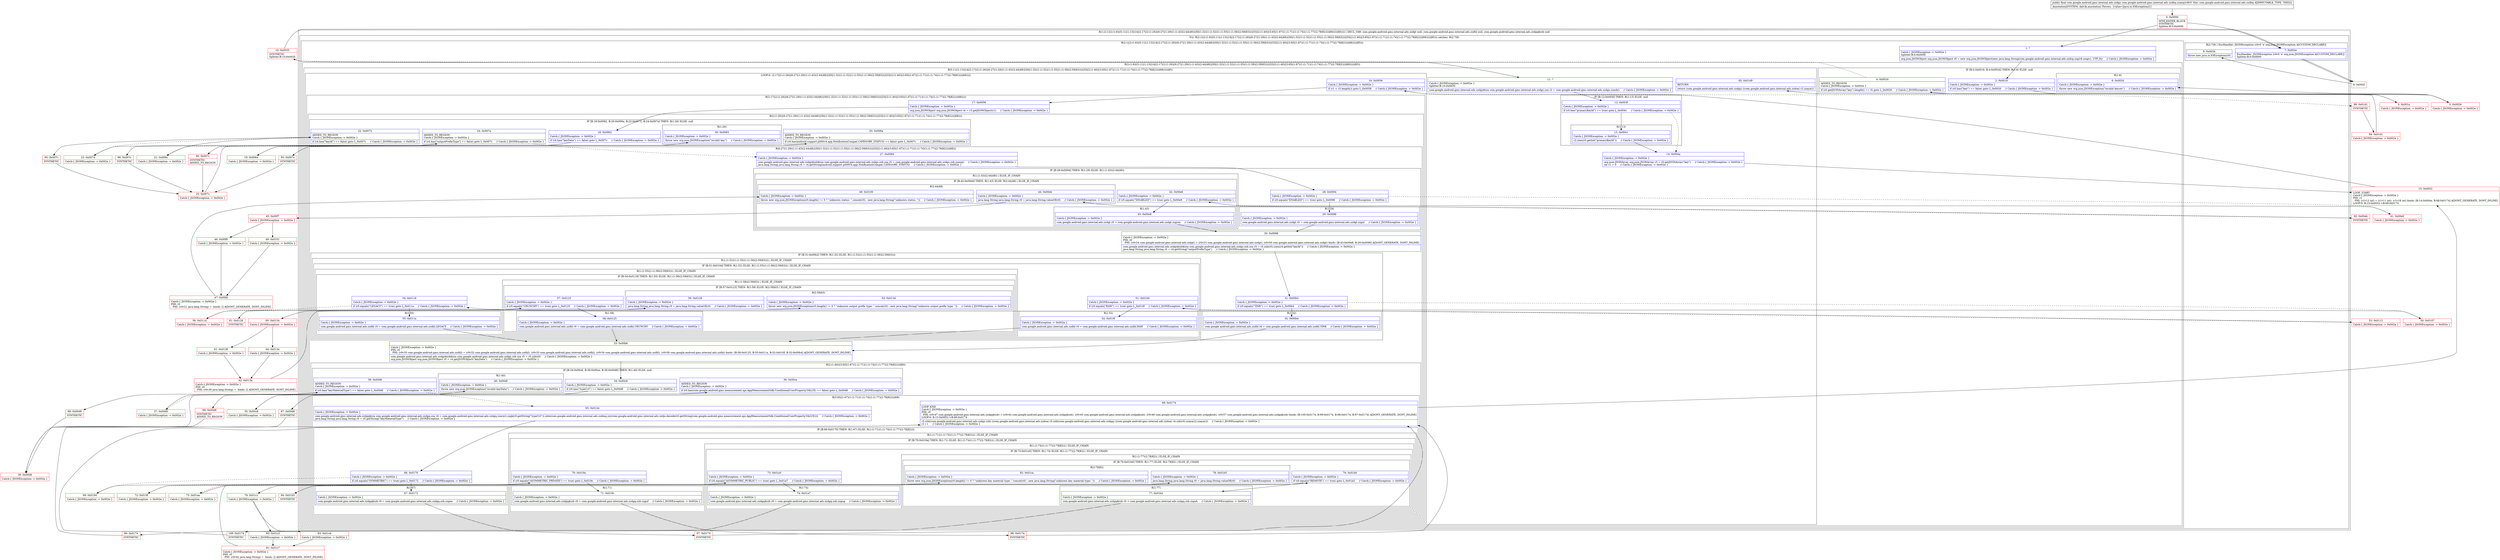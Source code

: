 digraph "CFG forcom.google.android.gms.internal.ads.zzdbq.zzanq()Lcom\/google\/android\/gms\/internal\/ads\/zzdgz;" {
subgraph cluster_Region_1768445970 {
label = "R(1:(2:1|(2:(1:6)|(5:11|(1:13)|14|(2:17|(2:(1:26)|(6:27|(1:29)(1:(1:43)(2:44|48))|30|(1:32)(1:(1:52)(1:(1:55)(1:(1:58)(2:59|63))))|33|(2:(1:40)|(3:65|(1:67)(1:(1:71)(1:(1:74)(1:(1:77)(2:78|82))))|68)))))|85)))) | DECL_VAR: com.google.android.gms.internal.ads.zzdgt null, com.google.android.gms.internal.ads.zzdhl null, com.google.android.gms.internal.ads.zzdgq$zzb null\l";
node [shape=record,color=blue];
subgraph cluster_TryCatchRegion_1602606591 {
label = "Try: R(2:1|(2:(1:6)|(5:11|(1:13)|14|(2:17|(2:(1:26)|(6:27|(1:29)(1:(1:43)(2:44|48))|30|(1:32)(1:(1:52)(1:(1:55)(1:(1:58)(2:59|63))))|33|(2:(1:40)|(3:65|(1:67)(1:(1:71)(1:(1:74)(1:(1:77)(2:78|82))))|68)))))|85))) catches: R(2:7|9)";
node [shape=record,color=blue];
subgraph cluster_Region_1387730476 {
label = "R(2:1|(2:(1:6)|(5:11|(1:13)|14|(2:17|(2:(1:26)|(6:27|(1:29)(1:(1:43)(2:44|48))|30|(1:32)(1:(1:52)(1:(1:55)(1:(1:58)(2:59|63))))|33|(2:(1:40)|(3:65|(1:67)(1:(1:71)(1:(1:74)(1:(1:77)(2:78|82))))|68)))))|85)))";
node [shape=record,color=blue];
Node_1 [shape=record,label="{1\:\ ?|Catch:\{ JSONException \-\> 0x002e \}\lSplitter:B:0:0x0000\l|org.json.JSONObject org.json.JSONObject r0 = new org.json.JSONObject(new java.lang.String(com.google.android.gms.internal.ads.zzdcg.zzg(r8.zzapv), UTF_8))     \/\/ Catch:\{ JSONException \-\> 0x002e \}\l}"];
subgraph cluster_Region_309267702 {
label = "R(2:(1:6)|(5:11|(1:13)|14|(2:17|(2:(1:26)|(6:27|(1:29)(1:(1:43)(2:44|48))|30|(1:32)(1:(1:52)(1:(1:55)(1:(1:58)(2:59|63))))|33|(2:(1:40)|(3:65|(1:67)(1:(1:71)(1:(1:74)(1:(1:77)(2:78|82))))|68)))))|85))";
node [shape=record,color=blue];
subgraph cluster_IfRegion_1866470303 {
label = "IF [B:2:0x0018, B:4:0x0024] THEN: R(1:6) ELSE: null";
node [shape=record,color=blue];
Node_2 [shape=record,label="{2\:\ 0x0018|Catch:\{ JSONException \-\> 0x002e \}\l|if (r0.has(\"key\") == false) goto L_0x0026     \/\/ Catch:\{ JSONException \-\> 0x002e \}\l}"];
Node_4 [shape=record,label="{4\:\ 0x0024|ADDED_TO_REGION\lCatch:\{ JSONException \-\> 0x002e \}\l|if (r0.getJSONArray(\"key\").length() == 0) goto L_0x0026     \/\/ Catch:\{ JSONException \-\> 0x002e \}\l}"];
subgraph cluster_Region_2107351316 {
label = "R(1:6)";
node [shape=record,color=blue];
Node_6 [shape=record,label="{6\:\ 0x002d|Catch:\{ JSONException \-\> 0x002e \}\l|throw new org.json.JSONException(\"invalid keyset\")     \/\/ Catch:\{ JSONException \-\> 0x002e \}\l}"];
}
}
subgraph cluster_Region_228301933 {
label = "R(5:11|(1:13)|14|(2:17|(2:(1:26)|(6:27|(1:29)(1:(1:43)(2:44|48))|30|(1:32)(1:(1:52)(1:(1:55)(1:(1:58)(2:59|63))))|33|(2:(1:40)|(3:65|(1:67)(1:(1:71)(1:(1:74)(1:(1:77)(2:78|82))))|68)))))|85)";
node [shape=record,color=blue];
Node_11 [shape=record,label="{11\:\ ?|Catch:\{ JSONException \-\> 0x002e \}\lSplitter:B:10:0x0035\l|com.google.android.gms.internal.ads.zzdgz$zza com.google.android.gms.internal.ads.zzdgz.zza r2 = com.google.android.gms.internal.ads.zzdgz.zzask()     \/\/ Catch:\{ JSONException \-\> 0x002e \}\l}"];
subgraph cluster_IfRegion_1492735948 {
label = "IF [B:12:0x003f] THEN: R(1:13) ELSE: null";
node [shape=record,color=blue];
Node_12 [shape=record,label="{12\:\ 0x003f|Catch:\{ JSONException \-\> 0x002e \}\l|if (r0.has(\"primaryKeyId\") == true) goto L_0x0041     \/\/ Catch:\{ JSONException \-\> 0x002e \}\l}"];
subgraph cluster_Region_1744298185 {
label = "R(1:13)";
node [shape=record,color=blue];
Node_13 [shape=record,label="{13\:\ 0x0041|Catch:\{ JSONException \-\> 0x002e \}\l|r2.zzes(r0.getInt(\"primaryKeyId\"))     \/\/ Catch:\{ JSONException \-\> 0x002e \}\l}"];
}
}
Node_14 [shape=record,label="{14\:\ 0x004a|Catch:\{ JSONException \-\> 0x002e \}\l|org.json.JSONArray org.json.JSONArray r3 = r0.getJSONArray(\"key\")     \/\/ Catch:\{ JSONException \-\> 0x002e \}\lint r1 = 0     \/\/ Catch:\{ JSONException \-\> 0x002e \}\l}"];
subgraph cluster_LoopRegion_1895679492 {
label = "LOOP:0: (2:17|(2:(1:26)|(6:27|(1:29)(1:(1:43)(2:44|48))|30|(1:32)(1:(1:52)(1:(1:55)(1:(1:58)(2:59|63))))|33|(2:(1:40)|(3:65|(1:67)(1:(1:71)(1:(1:74)(1:(1:77)(2:78|82))))|68)))))";
node [shape=record,color=blue];
Node_16 [shape=record,label="{16\:\ 0x0056|Catch:\{ JSONException \-\> 0x002e \}\l|if (r1 \< r3.length()) goto L_0x0058     \/\/ Catch:\{ JSONException \-\> 0x002e \}\l}"];
subgraph cluster_Region_685015418 {
label = "R(2:17|(2:(1:26)|(6:27|(1:29)(1:(1:43)(2:44|48))|30|(1:32)(1:(1:52)(1:(1:55)(1:(1:58)(2:59|63))))|33|(2:(1:40)|(3:65|(1:67)(1:(1:71)(1:(1:74)(1:(1:77)(2:78|82))))|68)))))";
node [shape=record,color=blue];
Node_17 [shape=record,label="{17\:\ 0x0058|Catch:\{ JSONException \-\> 0x002e \}\l|org.json.JSONObject org.json.JSONObject r4 = r3.getJSONObject(r1)     \/\/ Catch:\{ JSONException \-\> 0x002e \}\l}"];
subgraph cluster_Region_1452854909 {
label = "R(2:(1:26)|(6:27|(1:29)(1:(1:43)(2:44|48))|30|(1:32)(1:(1:52)(1:(1:55)(1:(1:58)(2:59|63))))|33|(2:(1:40)|(3:65|(1:67)(1:(1:71)(1:(1:74)(1:(1:77)(2:78|82))))|68))))";
node [shape=record,color=blue];
subgraph cluster_IfRegion_2038237433 {
label = "IF [B:18:0x0062, B:20:0x006a, B:22:0x0072, B:24:0x007a] THEN: R(1:26) ELSE: null";
node [shape=record,color=blue];
Node_18 [shape=record,label="{18\:\ 0x0062|Catch:\{ JSONException \-\> 0x002e \}\l|if (r4.has(\"keyData\") == false) goto L_0x007c     \/\/ Catch:\{ JSONException \-\> 0x002e \}\l}"];
Node_20 [shape=record,label="{20\:\ 0x006a|ADDED_TO_REGION\lCatch:\{ JSONException \-\> 0x002e \}\l|if (r4.has(android.support.p000v4.app.NotificationCompat.CATEGORY_STATUS) == false) goto L_0x007c     \/\/ Catch:\{ JSONException \-\> 0x002e \}\l}"];
Node_22 [shape=record,label="{22\:\ 0x0072|ADDED_TO_REGION\lCatch:\{ JSONException \-\> 0x002e \}\l|if (r4.has(\"keyId\") == false) goto L_0x007c     \/\/ Catch:\{ JSONException \-\> 0x002e \}\l}"];
Node_24 [shape=record,label="{24\:\ 0x007a|ADDED_TO_REGION\lCatch:\{ JSONException \-\> 0x002e \}\l|if (r4.has(\"outputPrefixType\") == false) goto L_0x007c     \/\/ Catch:\{ JSONException \-\> 0x002e \}\l}"];
subgraph cluster_Region_667145084 {
label = "R(1:26)";
node [shape=record,color=blue];
Node_26 [shape=record,label="{26\:\ 0x0083|Catch:\{ JSONException \-\> 0x002e \}\l|throw new org.json.JSONException(\"invalid key\")     \/\/ Catch:\{ JSONException \-\> 0x002e \}\l}"];
}
}
subgraph cluster_Region_1579618438 {
label = "R(6:27|(1:29)(1:(1:43)(2:44|48))|30|(1:32)(1:(1:52)(1:(1:55)(1:(1:58)(2:59|63))))|33|(2:(1:40)|(3:65|(1:67)(1:(1:71)(1:(1:74)(1:(1:77)(2:78|82))))|68)))";
node [shape=record,color=blue];
Node_27 [shape=record,label="{27\:\ 0x0084|Catch:\{ JSONException \-\> 0x002e \}\l|com.google.android.gms.internal.ads.zzdgz$zzb$zza com.google.android.gms.internal.ads.zzdgz.zzb.zza r5 = com.google.android.gms.internal.ads.zzdgz.zzb.zzasq()     \/\/ Catch:\{ JSONException \-\> 0x002e \}\ljava.lang.String java.lang.String r0 = r4.getString(android.support.p000v4.app.NotificationCompat.CATEGORY_STATUS)     \/\/ Catch:\{ JSONException \-\> 0x002e \}\l}"];
subgraph cluster_IfRegion_1089745056 {
label = "IF [B:28:0x0094] THEN: R(1:29) ELSE: R(1:(1:43)(2:44|48))";
node [shape=record,color=blue];
Node_28 [shape=record,label="{28\:\ 0x0094|Catch:\{ JSONException \-\> 0x002e \}\l|if (r0.equals(\"ENABLED\") == true) goto L_0x0096     \/\/ Catch:\{ JSONException \-\> 0x002e \}\l}"];
subgraph cluster_Region_1524210646 {
label = "R(1:29)";
node [shape=record,color=blue];
Node_29 [shape=record,label="{29\:\ 0x0096|Catch:\{ JSONException \-\> 0x002e \}\l|com.google.android.gms.internal.ads.zzdgt r0 = com.google.android.gms.internal.ads.zzdgt.zzgul     \/\/ Catch:\{ JSONException \-\> 0x002e \}\l}"];
}
subgraph cluster_Region_1294037966 {
label = "R(1:(1:43)(2:44|48)) | ELSE_IF_CHAIN\l";
node [shape=record,color=blue];
subgraph cluster_IfRegion_1286059669 {
label = "IF [B:42:0x00e6] THEN: R(1:43) ELSE: R(2:44|48) | ELSE_IF_CHAIN\l";
node [shape=record,color=blue];
Node_42 [shape=record,label="{42\:\ 0x00e6|Catch:\{ JSONException \-\> 0x002e \}\l|if (r0.equals(\"DISABLED\") == true) goto L_0x00e8     \/\/ Catch:\{ JSONException \-\> 0x002e \}\l}"];
subgraph cluster_Region_994692399 {
label = "R(1:43)";
node [shape=record,color=blue];
Node_43 [shape=record,label="{43\:\ 0x00e8|Catch:\{ JSONException \-\> 0x002e \}\l|com.google.android.gms.internal.ads.zzdgt r0 = com.google.android.gms.internal.ads.zzdgt.zzgum     \/\/ Catch:\{ JSONException \-\> 0x002e \}\l}"];
}
subgraph cluster_Region_1569477944 {
label = "R(2:44|48)";
node [shape=record,color=blue];
Node_44 [shape=record,label="{44\:\ 0x00eb|Catch:\{ JSONException \-\> 0x002e \}\l|java.lang.String java.lang.String r0 = java.lang.String.valueOf(r0)     \/\/ Catch:\{ JSONException \-\> 0x002e \}\l}"];
Node_48 [shape=record,label="{48\:\ 0x0100|Catch:\{ JSONException \-\> 0x002e \}\l|throw new org.json.JSONException(r0.length() != 0 ? \"unknown status: \".concat(r0) : new java.lang.String(\"unknown status: \"))     \/\/ Catch:\{ JSONException \-\> 0x002e \}\l}"];
}
}
}
}
Node_30 [shape=record,label="{30\:\ 0x0098|Catch:\{ JSONException \-\> 0x002e \}\lPHI: r0 \l  PHI: (r0v24 com.google.android.gms.internal.ads.zzdgt) = (r0v23 com.google.android.gms.internal.ads.zzdgt), (r0v59 com.google.android.gms.internal.ads.zzdgt) binds: [B:43:0x00e8, B:29:0x0096] A[DONT_GENERATE, DONT_INLINE]\l|com.google.android.gms.internal.ads.zzdgz$zzb$zza com.google.android.gms.internal.ads.zzdgz.zzb.zza r5 = r5.zzb(r0).zzeu(r4.getInt(\"keyId\"))     \/\/ Catch:\{ JSONException \-\> 0x002e \}\ljava.lang.String java.lang.String r0 = r4.getString(\"outputPrefixType\")     \/\/ Catch:\{ JSONException \-\> 0x002e \}\l}"];
subgraph cluster_IfRegion_725327110 {
label = "IF [B:31:0x00b2] THEN: R(1:32) ELSE: R(1:(1:52)(1:(1:55)(1:(1:58)(2:59|63))))";
node [shape=record,color=blue];
Node_31 [shape=record,label="{31\:\ 0x00b2|Catch:\{ JSONException \-\> 0x002e \}\l|if (r0.equals(\"TINK\") == true) goto L_0x00b4     \/\/ Catch:\{ JSONException \-\> 0x002e \}\l}"];
subgraph cluster_Region_218596343 {
label = "R(1:32)";
node [shape=record,color=blue];
Node_32 [shape=record,label="{32\:\ 0x00b4|Catch:\{ JSONException \-\> 0x002e \}\l|com.google.android.gms.internal.ads.zzdhl r0 = com.google.android.gms.internal.ads.zzdhl.TINK     \/\/ Catch:\{ JSONException \-\> 0x002e \}\l}"];
}
subgraph cluster_Region_1829955711 {
label = "R(1:(1:52)(1:(1:55)(1:(1:58)(2:59|63)))) | ELSE_IF_CHAIN\l";
node [shape=record,color=blue];
subgraph cluster_IfRegion_346110156 {
label = "IF [B:51:0x010d] THEN: R(1:52) ELSE: R(1:(1:55)(1:(1:58)(2:59|63))) | ELSE_IF_CHAIN\l";
node [shape=record,color=blue];
Node_51 [shape=record,label="{51\:\ 0x010d|Catch:\{ JSONException \-\> 0x002e \}\l|if (r0.equals(\"RAW\") == true) goto L_0x010f     \/\/ Catch:\{ JSONException \-\> 0x002e \}\l}"];
subgraph cluster_Region_36923176 {
label = "R(1:52)";
node [shape=record,color=blue];
Node_52 [shape=record,label="{52\:\ 0x010f|Catch:\{ JSONException \-\> 0x002e \}\l|com.google.android.gms.internal.ads.zzdhl r0 = com.google.android.gms.internal.ads.zzdhl.RAW     \/\/ Catch:\{ JSONException \-\> 0x002e \}\l}"];
}
subgraph cluster_Region_2112436358 {
label = "R(1:(1:55)(1:(1:58)(2:59|63))) | ELSE_IF_CHAIN\l";
node [shape=record,color=blue];
subgraph cluster_IfRegion_1635037122 {
label = "IF [B:54:0x0118] THEN: R(1:55) ELSE: R(1:(1:58)(2:59|63)) | ELSE_IF_CHAIN\l";
node [shape=record,color=blue];
Node_54 [shape=record,label="{54\:\ 0x0118|Catch:\{ JSONException \-\> 0x002e \}\l|if (r0.equals(\"LEGACY\") == true) goto L_0x011a     \/\/ Catch:\{ JSONException \-\> 0x002e \}\l}"];
subgraph cluster_Region_1500866048 {
label = "R(1:55)";
node [shape=record,color=blue];
Node_55 [shape=record,label="{55\:\ 0x011a|Catch:\{ JSONException \-\> 0x002e \}\l|com.google.android.gms.internal.ads.zzdhl r0 = com.google.android.gms.internal.ads.zzdhl.LEGACY     \/\/ Catch:\{ JSONException \-\> 0x002e \}\l}"];
}
subgraph cluster_Region_1141394548 {
label = "R(1:(1:58)(2:59|63)) | ELSE_IF_CHAIN\l";
node [shape=record,color=blue];
subgraph cluster_IfRegion_2011537169 {
label = "IF [B:57:0x0123] THEN: R(1:58) ELSE: R(2:59|63) | ELSE_IF_CHAIN\l";
node [shape=record,color=blue];
Node_57 [shape=record,label="{57\:\ 0x0123|Catch:\{ JSONException \-\> 0x002e \}\l|if (r0.equals(\"CRUNCHY\") == true) goto L_0x0125     \/\/ Catch:\{ JSONException \-\> 0x002e \}\l}"];
subgraph cluster_Region_490459354 {
label = "R(1:58)";
node [shape=record,color=blue];
Node_58 [shape=record,label="{58\:\ 0x0125|Catch:\{ JSONException \-\> 0x002e \}\l|com.google.android.gms.internal.ads.zzdhl r0 = com.google.android.gms.internal.ads.zzdhl.CRUNCHY     \/\/ Catch:\{ JSONException \-\> 0x002e \}\l}"];
}
subgraph cluster_Region_4321094 {
label = "R(2:59|63)";
node [shape=record,color=blue];
Node_59 [shape=record,label="{59\:\ 0x0128|Catch:\{ JSONException \-\> 0x002e \}\l|java.lang.String java.lang.String r0 = java.lang.String.valueOf(r0)     \/\/ Catch:\{ JSONException \-\> 0x002e \}\l}"];
Node_63 [shape=record,label="{63\:\ 0x013d|Catch:\{ JSONException \-\> 0x002e \}\l|throw new org.json.JSONException(r0.length() != 0 ? \"unknown output prefix type: \".concat(r0) : new java.lang.String(\"unknown output prefix type: \"))     \/\/ Catch:\{ JSONException \-\> 0x002e \}\l}"];
}
}
}
}
}
}
}
}
Node_33 [shape=record,label="{33\:\ 0x00b6|Catch:\{ JSONException \-\> 0x002e \}\lPHI: r0 \l  PHI: (r0v35 com.google.android.gms.internal.ads.zzdhl) = (r0v32 com.google.android.gms.internal.ads.zzdhl), (r0v33 com.google.android.gms.internal.ads.zzdhl), (r0v34 com.google.android.gms.internal.ads.zzdhl), (r0v58 com.google.android.gms.internal.ads.zzdhl) binds: [B:58:0x0125, B:55:0x011a, B:52:0x010f, B:32:0x00b4] A[DONT_GENERATE, DONT_INLINE]\l|com.google.android.gms.internal.ads.zzdgz$zzb$zza com.google.android.gms.internal.ads.zzdgz.zzb.zza r5 = r5.zzb(r0)     \/\/ Catch:\{ JSONException \-\> 0x002e \}\lorg.json.JSONObject org.json.JSONObject r0 = r4.getJSONObject(\"keyData\")     \/\/ Catch:\{ JSONException \-\> 0x002e \}\l}"];
subgraph cluster_Region_49412152 {
label = "R(2:(1:40)|(3:65|(1:67)(1:(1:71)(1:(1:74)(1:(1:77)(2:78|82))))|68))";
node [shape=record,color=blue];
subgraph cluster_IfRegion_1316568973 {
label = "IF [B:34:0x00c6, B:36:0x00ce, B:38:0x00d6] THEN: R(1:40) ELSE: null";
node [shape=record,color=blue];
Node_34 [shape=record,label="{34\:\ 0x00c6|Catch:\{ JSONException \-\> 0x002e \}\l|if (r0.has(\"typeUrl\") == false) goto L_0x00d8     \/\/ Catch:\{ JSONException \-\> 0x002e \}\l}"];
Node_36 [shape=record,label="{36\:\ 0x00ce|ADDED_TO_REGION\lCatch:\{ JSONException \-\> 0x002e \}\l|if (r0.has(com.google.android.gms.measurement.api.AppMeasurementSdk.ConditionalUserProperty.VALUE) == false) goto L_0x00d8     \/\/ Catch:\{ JSONException \-\> 0x002e \}\l}"];
Node_38 [shape=record,label="{38\:\ 0x00d6|ADDED_TO_REGION\lCatch:\{ JSONException \-\> 0x002e \}\l|if (r0.has(\"keyMaterialType\") == false) goto L_0x00d8     \/\/ Catch:\{ JSONException \-\> 0x002e \}\l}"];
subgraph cluster_Region_2027600137 {
label = "R(1:40)";
node [shape=record,color=blue];
Node_40 [shape=record,label="{40\:\ 0x00df|Catch:\{ JSONException \-\> 0x002e \}\l|throw new org.json.JSONException(\"invalid keyData\")     \/\/ Catch:\{ JSONException \-\> 0x002e \}\l}"];
}
}
subgraph cluster_Region_1655220906 {
label = "R(3:65|(1:67)(1:(1:71)(1:(1:74)(1:(1:77)(2:78|82))))|68)";
node [shape=record,color=blue];
Node_65 [shape=record,label="{65\:\ 0x0144|Catch:\{ JSONException \-\> 0x002e \}\l|com.google.android.gms.internal.ads.zzdgq$zza com.google.android.gms.internal.ads.zzdgq.zza r4 = com.google.android.gms.internal.ads.zzdgq.zzarw().zzgk(r0.getString(\"typeUrl\")).zzbo(com.google.android.gms.internal.ads.zzdmq.zzz(com.google.android.gms.internal.ads.zzdjo.decode(r0.getString(com.google.android.gms.measurement.api.AppMeasurementSdk.ConditionalUserProperty.VALUE))))     \/\/ Catch:\{ JSONException \-\> 0x002e \}\ljava.lang.String java.lang.String r0 = r0.getString(\"keyMaterialType\")     \/\/ Catch:\{ JSONException \-\> 0x002e \}\l}"];
subgraph cluster_IfRegion_1020134692 {
label = "IF [B:66:0x0170] THEN: R(1:67) ELSE: R(1:(1:71)(1:(1:74)(1:(1:77)(2:78|82))))";
node [shape=record,color=blue];
Node_66 [shape=record,label="{66\:\ 0x0170|Catch:\{ JSONException \-\> 0x002e \}\l|if (r0.equals(\"SYMMETRIC\") == true) goto L_0x0172     \/\/ Catch:\{ JSONException \-\> 0x002e \}\l}"];
subgraph cluster_Region_898472174 {
label = "R(1:67)";
node [shape=record,color=blue];
Node_67 [shape=record,label="{67\:\ 0x0172|Catch:\{ JSONException \-\> 0x002e \}\l|com.google.android.gms.internal.ads.zzdgq$zzb r0 = com.google.android.gms.internal.ads.zzdgq.zzb.zzgue     \/\/ Catch:\{ JSONException \-\> 0x002e \}\l}"];
}
subgraph cluster_Region_1279497116 {
label = "R(1:(1:71)(1:(1:74)(1:(1:77)(2:78|82)))) | ELSE_IF_CHAIN\l";
node [shape=record,color=blue];
subgraph cluster_IfRegion_626864050 {
label = "IF [B:70:0x019a] THEN: R(1:71) ELSE: R(1:(1:74)(1:(1:77)(2:78|82))) | ELSE_IF_CHAIN\l";
node [shape=record,color=blue];
Node_70 [shape=record,label="{70\:\ 0x019a|Catch:\{ JSONException \-\> 0x002e \}\l|if (r0.equals(\"ASYMMETRIC_PRIVATE\") == true) goto L_0x019c     \/\/ Catch:\{ JSONException \-\> 0x002e \}\l}"];
subgraph cluster_Region_44067516 {
label = "R(1:71)";
node [shape=record,color=blue];
Node_71 [shape=record,label="{71\:\ 0x019c|Catch:\{ JSONException \-\> 0x002e \}\l|com.google.android.gms.internal.ads.zzdgq$zzb r0 = com.google.android.gms.internal.ads.zzdgq.zzb.zzguf     \/\/ Catch:\{ JSONException \-\> 0x002e \}\l}"];
}
subgraph cluster_Region_1244532108 {
label = "R(1:(1:74)(1:(1:77)(2:78|82))) | ELSE_IF_CHAIN\l";
node [shape=record,color=blue];
subgraph cluster_IfRegion_343152853 {
label = "IF [B:73:0x01a5] THEN: R(1:74) ELSE: R(1:(1:77)(2:78|82)) | ELSE_IF_CHAIN\l";
node [shape=record,color=blue];
Node_73 [shape=record,label="{73\:\ 0x01a5|Catch:\{ JSONException \-\> 0x002e \}\l|if (r0.equals(\"ASYMMETRIC_PUBLIC\") == true) goto L_0x01a7     \/\/ Catch:\{ JSONException \-\> 0x002e \}\l}"];
subgraph cluster_Region_666344475 {
label = "R(1:74)";
node [shape=record,color=blue];
Node_74 [shape=record,label="{74\:\ 0x01a7|Catch:\{ JSONException \-\> 0x002e \}\l|com.google.android.gms.internal.ads.zzdgq$zzb r0 = com.google.android.gms.internal.ads.zzdgq.zzb.zzgug     \/\/ Catch:\{ JSONException \-\> 0x002e \}\l}"];
}
subgraph cluster_Region_1200823497 {
label = "R(1:(1:77)(2:78|82)) | ELSE_IF_CHAIN\l";
node [shape=record,color=blue];
subgraph cluster_IfRegion_334944385 {
label = "IF [B:76:0x01b0] THEN: R(1:77) ELSE: R(2:78|82) | ELSE_IF_CHAIN\l";
node [shape=record,color=blue];
Node_76 [shape=record,label="{76\:\ 0x01b0|Catch:\{ JSONException \-\> 0x002e \}\l|if (r0.equals(\"REMOTE\") == true) goto L_0x01b2     \/\/ Catch:\{ JSONException \-\> 0x002e \}\l}"];
subgraph cluster_Region_322014232 {
label = "R(1:77)";
node [shape=record,color=blue];
Node_77 [shape=record,label="{77\:\ 0x01b2|Catch:\{ JSONException \-\> 0x002e \}\l|com.google.android.gms.internal.ads.zzdgq$zzb r0 = com.google.android.gms.internal.ads.zzdgq.zzb.zzguh     \/\/ Catch:\{ JSONException \-\> 0x002e \}\l}"];
}
subgraph cluster_Region_1599932670 {
label = "R(2:78|82)";
node [shape=record,color=blue];
Node_78 [shape=record,label="{78\:\ 0x01b5|Catch:\{ JSONException \-\> 0x002e \}\l|java.lang.String java.lang.String r0 = java.lang.String.valueOf(r0)     \/\/ Catch:\{ JSONException \-\> 0x002e \}\l}"];
Node_82 [shape=record,label="{82\:\ 0x01ca|Catch:\{ JSONException \-\> 0x002e \}\l|throw new org.json.JSONException(r0.length() != 0 ? \"unknown key material type: \".concat(r0) : new java.lang.String(\"unknown key material type: \"))     \/\/ Catch:\{ JSONException \-\> 0x002e \}\l}"];
}
}
}
}
}
}
}
}
Node_68 [shape=record,label="{68\:\ 0x0174|LOOP_END\lCatch:\{ JSONException \-\> 0x002e \}\lPHI: r0 \l  PHI: (r0v47 com.google.android.gms.internal.ads.zzdgq$zzb) = (r0v44 com.google.android.gms.internal.ads.zzdgq$zzb), (r0v45 com.google.android.gms.internal.ads.zzdgq$zzb), (r0v46 com.google.android.gms.internal.ads.zzdgq$zzb), (r0v57 com.google.android.gms.internal.ads.zzdgq$zzb) binds: [B:100:0x0174, B:99:0x0174, B:98:0x0174, B:97:0x0174] A[DONT_GENERATE, DONT_INLINE]\lLOOP:0: B:15:0x0052\-\>B:68:0x0174\l|r2.zzb((com.google.android.gms.internal.ads.zzdgz.zzb) ((com.google.android.gms.internal.ads.zzdoa) r5.zzb((com.google.android.gms.internal.ads.zzdgq) ((com.google.android.gms.internal.ads.zzdoa) r4.zzb(r0).zzaya())).zzaya()))     \/\/ Catch:\{ JSONException \-\> 0x002e \}\lr1++     \/\/ Catch:\{ JSONException \-\> 0x002e \}\l}"];
}
}
}
}
}
}
Node_85 [shape=record,label="{85\:\ 0x01d9|RETURN\l|return (com.google.android.gms.internal.ads.zzdgz) ((com.google.android.gms.internal.ads.zzdoa) r2.zzaya())\l}"];
}
}
}
subgraph cluster_Region_1781331907 {
label = "R(2:7|9) | ExcHandler: JSONException (r0v0 'e' org.json.JSONException A[CUSTOM_DECLARE])\l";
node [shape=record,color=blue];
Node_7 [shape=record,label="{7\:\ 0x002e|ExcHandler: JSONException (r0v0 'e' org.json.JSONException A[CUSTOM_DECLARE])\lSplitter:B:0:0x0000\l}"];
Node_9 [shape=record,label="{9\:\ 0x0034|throw new java.io.IOException(r0)\l}"];
}
}
}
subgraph cluster_Region_1781331907 {
label = "R(2:7|9) | ExcHandler: JSONException (r0v0 'e' org.json.JSONException A[CUSTOM_DECLARE])\l";
node [shape=record,color=blue];
Node_7 [shape=record,label="{7\:\ 0x002e|ExcHandler: JSONException (r0v0 'e' org.json.JSONException A[CUSTOM_DECLARE])\lSplitter:B:0:0x0000\l}"];
Node_9 [shape=record,label="{9\:\ 0x0034|throw new java.io.IOException(r0)\l}"];
}
Node_0 [shape=record,color=red,label="{0\:\ 0x0000|MTH_ENTER_BLOCK\lSYNTHETIC\lSplitter:B:0:0x0000\l}"];
Node_3 [shape=record,color=red,label="{3\:\ 0x001a|Catch:\{ JSONException \-\> 0x002e \}\l}"];
Node_5 [shape=record,color=red,label="{5\:\ 0x0026|Catch:\{ JSONException \-\> 0x002e \}\l}"];
Node_8 [shape=record,color=red,label="{8\:\ 0x002f}"];
Node_10 [shape=record,color=red,label="{10\:\ 0x0035|SYNTHETIC\lSplitter:B:10:0x0035\l}"];
Node_15 [shape=record,color=red,label="{15\:\ 0x0052|LOOP_START\lCatch:\{ JSONException \-\> 0x002e \}\lPHI: r1 \l  PHI: (r1v12 int) = (r1v11 int), (r1v18 int) binds: [B:14:0x004a, B:68:0x0174] A[DONT_GENERATE, DONT_INLINE]\lLOOP:0: B:15:0x0052\-\>B:68:0x0174\l}"];
Node_19 [shape=record,color=red,label="{19\:\ 0x0064|Catch:\{ JSONException \-\> 0x002e \}\l}"];
Node_21 [shape=record,color=red,label="{21\:\ 0x006c|Catch:\{ JSONException \-\> 0x002e \}\l}"];
Node_23 [shape=record,color=red,label="{23\:\ 0x0074|Catch:\{ JSONException \-\> 0x002e \}\l}"];
Node_25 [shape=record,color=red,label="{25\:\ 0x007c|Catch:\{ JSONException \-\> 0x002e \}\l}"];
Node_35 [shape=record,color=red,label="{35\:\ 0x00c8|Catch:\{ JSONException \-\> 0x002e \}\l}"];
Node_37 [shape=record,color=red,label="{37\:\ 0x00d0|Catch:\{ JSONException \-\> 0x002e \}\l}"];
Node_39 [shape=record,color=red,label="{39\:\ 0x00d8|Catch:\{ JSONException \-\> 0x002e \}\l}"];
Node_41 [shape=record,color=red,label="{41\:\ 0x00e0|Catch:\{ JSONException \-\> 0x002e \}\l}"];
Node_45 [shape=record,color=red,label="{45\:\ 0x00f7|Catch:\{ JSONException \-\> 0x002e \}\l}"];
Node_46 [shape=record,color=red,label="{46\:\ 0x00f9|Catch:\{ JSONException \-\> 0x002e \}\l}"];
Node_47 [shape=record,color=red,label="{47\:\ 0x00fd|Catch:\{ JSONException \-\> 0x002e \}\lPHI: r0 \l  PHI: (r0v21 java.lang.String) =  binds: [] A[DONT_GENERATE, DONT_INLINE]\l}"];
Node_49 [shape=record,color=red,label="{49\:\ 0x0101|Catch:\{ JSONException \-\> 0x002e \}\l}"];
Node_50 [shape=record,color=red,label="{50\:\ 0x0107|Catch:\{ JSONException \-\> 0x002e \}\l}"];
Node_53 [shape=record,color=red,label="{53\:\ 0x0112|Catch:\{ JSONException \-\> 0x002e \}\l}"];
Node_56 [shape=record,color=red,label="{56\:\ 0x011d|Catch:\{ JSONException \-\> 0x002e \}\l}"];
Node_60 [shape=record,color=red,label="{60\:\ 0x0134|Catch:\{ JSONException \-\> 0x002e \}\l}"];
Node_61 [shape=record,color=red,label="{61\:\ 0x0136|Catch:\{ JSONException \-\> 0x002e \}\l}"];
Node_62 [shape=record,color=red,label="{62\:\ 0x013a|Catch:\{ JSONException \-\> 0x002e \}\lPHI: r0 \l  PHI: (r0v30 java.lang.String) =  binds: [] A[DONT_GENERATE, DONT_INLINE]\l}"];
Node_64 [shape=record,color=red,label="{64\:\ 0x013e|Catch:\{ JSONException \-\> 0x002e \}\l}"];
Node_69 [shape=record,color=red,label="{69\:\ 0x0194|Catch:\{ JSONException \-\> 0x002e \}\l}"];
Node_72 [shape=record,color=red,label="{72\:\ 0x019f|Catch:\{ JSONException \-\> 0x002e \}\l}"];
Node_75 [shape=record,color=red,label="{75\:\ 0x01aa|Catch:\{ JSONException \-\> 0x002e \}\l}"];
Node_79 [shape=record,color=red,label="{79\:\ 0x01c1|Catch:\{ JSONException \-\> 0x002e \}\l}"];
Node_80 [shape=record,color=red,label="{80\:\ 0x01c3|Catch:\{ JSONException \-\> 0x002e \}\l}"];
Node_81 [shape=record,color=red,label="{81\:\ 0x01c7|Catch:\{ JSONException \-\> 0x002e \}\lPHI: r0 \l  PHI: (r0v42 java.lang.String) =  binds: [] A[DONT_GENERATE, DONT_INLINE]\l}"];
Node_83 [shape=record,color=red,label="{83\:\ 0x01cb|Catch:\{ JSONException \-\> 0x002e \}\l}"];
Node_84 [shape=record,color=red,label="{84\:\ 0x01d1|Catch:\{ JSONException \-\> 0x002e \}\l}"];
Node_86 [shape=record,color=red,label="{86\:\ 0x00d8|SYNTHETIC\lADDED_TO_REGION\l}"];
Node_87 [shape=record,color=red,label="{87\:\ 0x00d8|SYNTHETIC\l}"];
Node_88 [shape=record,color=red,label="{88\:\ 0x00d8|SYNTHETIC\l}"];
Node_89 [shape=record,color=red,label="{89\:\ 0x01d1|SYNTHETIC\l}"];
Node_90 [shape=record,color=red,label="{90\:\ 0x007c|SYNTHETIC\lADDED_TO_REGION\l}"];
Node_91 [shape=record,color=red,label="{91\:\ 0x0128|SYNTHETIC\l}"];
Node_92 [shape=record,color=red,label="{92\:\ 0x00eb|SYNTHETIC\l}"];
Node_93 [shape=record,color=red,label="{93\:\ 0x007c|SYNTHETIC\l}"];
Node_94 [shape=record,color=red,label="{94\:\ 0x01b5|SYNTHETIC\l}"];
Node_95 [shape=record,color=red,label="{95\:\ 0x007c|SYNTHETIC\l}"];
Node_96 [shape=record,color=red,label="{96\:\ 0x007c|SYNTHETIC\l}"];
Node_97 [shape=record,color=red,label="{97\:\ 0x0174|SYNTHETIC\l}"];
Node_98 [shape=record,color=red,label="{98\:\ 0x0174|SYNTHETIC\l}"];
Node_99 [shape=record,color=red,label="{99\:\ 0x0174|SYNTHETIC\l}"];
Node_100 [shape=record,color=red,label="{100\:\ 0x0174|SYNTHETIC\l}"];
MethodNode[shape=record,label="{public final com.google.android.gms.internal.ads.zzdgz com.google.android.gms.internal.ads.zzdbq.zzanq((r8v0 'this' com.google.android.gms.internal.ads.zzdbq A[IMMUTABLE_TYPE, THIS]))  | Annotation[SYSTEM, dalvik.annotation.Throws, \{value=[java.io.IOException]\}]\l}"];
MethodNode -> Node_0;
Node_1 -> Node_2;
Node_2 -> Node_3[style=dashed];
Node_2 -> Node_5;
Node_4 -> Node_5;
Node_4 -> Node_10[style=dashed];
Node_11 -> Node_12;
Node_12 -> Node_13;
Node_12 -> Node_14[style=dashed];
Node_13 -> Node_14;
Node_14 -> Node_15;
Node_16 -> Node_17;
Node_16 -> Node_89[style=dashed];
Node_17 -> Node_18;
Node_18 -> Node_19[style=dashed];
Node_18 -> Node_90;
Node_20 -> Node_21[style=dashed];
Node_20 -> Node_93;
Node_22 -> Node_23[style=dashed];
Node_22 -> Node_95;
Node_24 -> Node_27[style=dashed];
Node_24 -> Node_96;
Node_27 -> Node_28;
Node_28 -> Node_29;
Node_28 -> Node_41[style=dashed];
Node_29 -> Node_30;
Node_42 -> Node_43;
Node_42 -> Node_92[style=dashed];
Node_43 -> Node_30;
Node_44 -> Node_45;
Node_30 -> Node_31;
Node_31 -> Node_32;
Node_31 -> Node_50[style=dashed];
Node_32 -> Node_33;
Node_51 -> Node_52;
Node_51 -> Node_53[style=dashed];
Node_52 -> Node_33;
Node_54 -> Node_55;
Node_54 -> Node_56[style=dashed];
Node_55 -> Node_33;
Node_57 -> Node_58;
Node_57 -> Node_91[style=dashed];
Node_58 -> Node_33;
Node_59 -> Node_60;
Node_33 -> Node_34;
Node_34 -> Node_35[style=dashed];
Node_34 -> Node_86;
Node_36 -> Node_37[style=dashed];
Node_36 -> Node_87;
Node_38 -> Node_65[style=dashed];
Node_38 -> Node_88;
Node_65 -> Node_66;
Node_66 -> Node_67;
Node_66 -> Node_69[style=dashed];
Node_67 -> Node_97;
Node_70 -> Node_71;
Node_70 -> Node_72[style=dashed];
Node_71 -> Node_98;
Node_73 -> Node_74;
Node_73 -> Node_75[style=dashed];
Node_74 -> Node_99;
Node_76 -> Node_77;
Node_76 -> Node_94[style=dashed];
Node_77 -> Node_100;
Node_78 -> Node_79;
Node_68 -> Node_15;
Node_7 -> Node_8;
Node_7 -> Node_8;
Node_0 -> Node_1;
Node_0 -> Node_7;
Node_3 -> Node_4;
Node_5 -> Node_6;
Node_8 -> Node_9;
Node_10 -> Node_11;
Node_10 -> Node_7;
Node_15 -> Node_16;
Node_19 -> Node_20;
Node_21 -> Node_22;
Node_23 -> Node_24;
Node_25 -> Node_26;
Node_35 -> Node_36;
Node_37 -> Node_38;
Node_39 -> Node_40;
Node_41 -> Node_42;
Node_45 -> Node_46;
Node_45 -> Node_49;
Node_46 -> Node_47;
Node_47 -> Node_48;
Node_49 -> Node_47;
Node_50 -> Node_51;
Node_53 -> Node_54;
Node_56 -> Node_57;
Node_60 -> Node_61;
Node_60 -> Node_64;
Node_61 -> Node_62;
Node_62 -> Node_63;
Node_64 -> Node_62;
Node_69 -> Node_70;
Node_72 -> Node_73;
Node_75 -> Node_76;
Node_79 -> Node_80;
Node_79 -> Node_83;
Node_80 -> Node_81;
Node_81 -> Node_82;
Node_83 -> Node_81;
Node_84 -> Node_85;
Node_86 -> Node_39;
Node_87 -> Node_39;
Node_88 -> Node_39;
Node_89 -> Node_84;
Node_90 -> Node_25;
Node_91 -> Node_59;
Node_92 -> Node_44;
Node_93 -> Node_25;
Node_94 -> Node_78;
Node_95 -> Node_25;
Node_96 -> Node_25;
Node_97 -> Node_68;
Node_98 -> Node_68;
Node_99 -> Node_68;
Node_100 -> Node_68;
}

